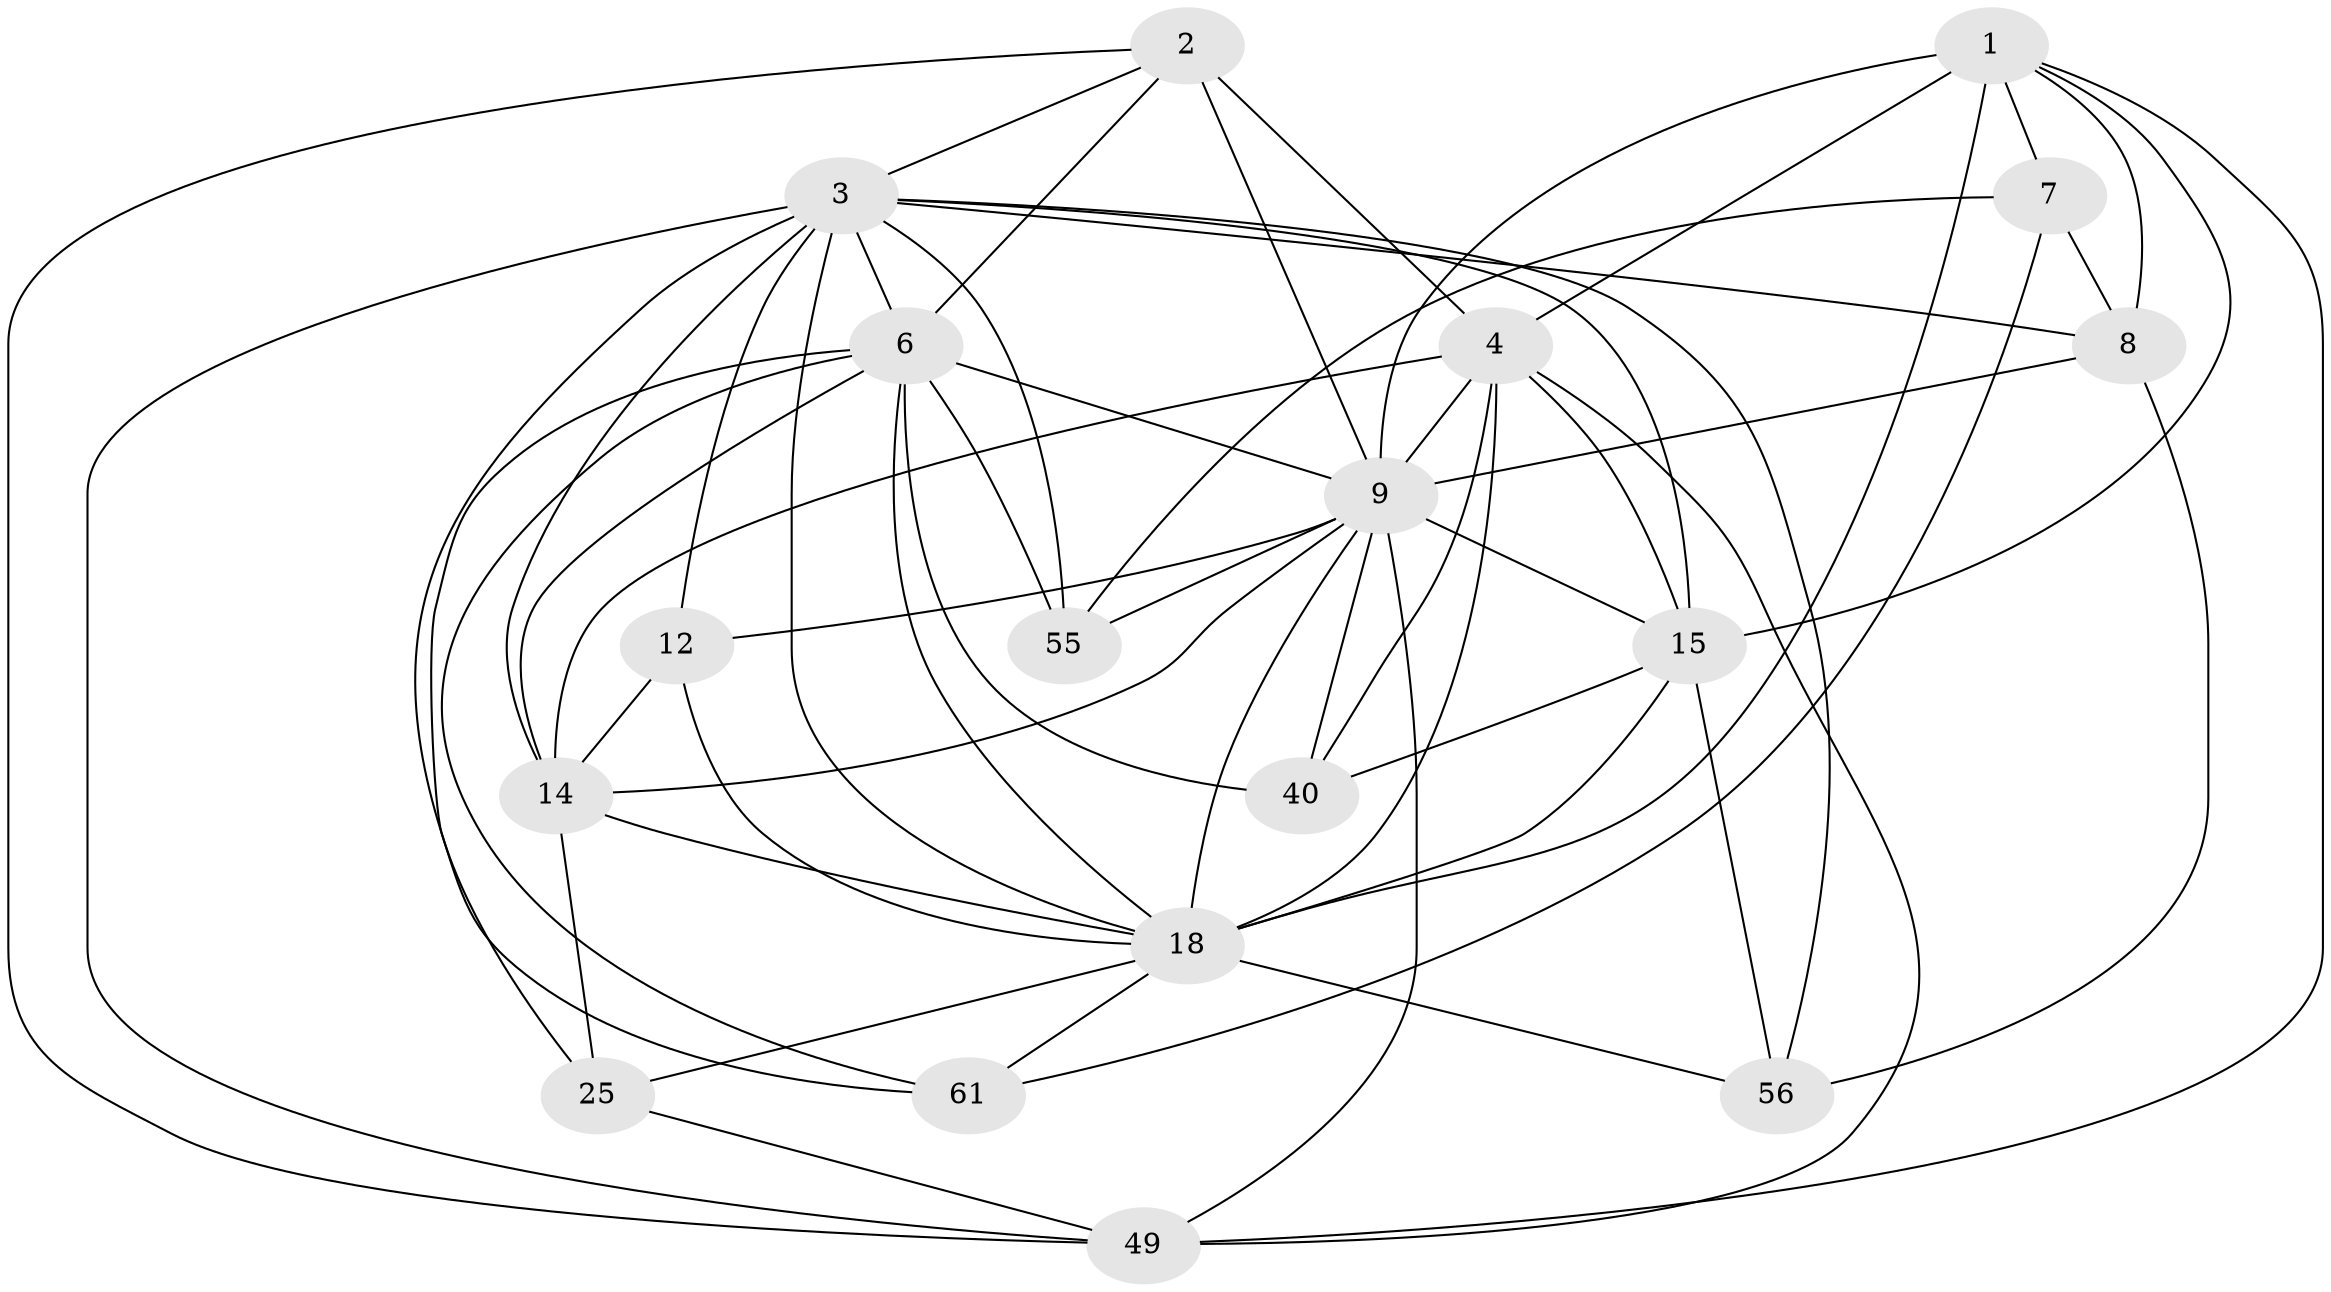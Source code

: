 // original degree distribution, {4: 1.0}
// Generated by graph-tools (version 1.1) at 2025/20/03/04/25 18:20:53]
// undirected, 18 vertices, 58 edges
graph export_dot {
graph [start="1"]
  node [color=gray90,style=filled];
  1 [super="+42+34+5"];
  2 [super="+29+27"];
  3 [super="+60+11+23+13"];
  4 [super="+41"];
  6 [super="+46+10"];
  7 [super="+45"];
  8 [super="+37"];
  9 [super="+62+16+22"];
  12;
  14 [super="+39+17+19"];
  15 [super="+30+24"];
  18 [super="+28+21+44+38"];
  25;
  40;
  49 [super="+57"];
  55;
  56;
  61;
  1 -- 8;
  1 -- 7 [weight=2];
  1 -- 49;
  1 -- 9 [weight=3];
  1 -- 15;
  1 -- 18;
  1 -- 4;
  2 -- 3;
  2 -- 6 [weight=2];
  2 -- 4 [weight=2];
  2 -- 9 [weight=4];
  2 -- 49;
  3 -- 12;
  3 -- 56;
  3 -- 15 [weight=2];
  3 -- 14 [weight=2];
  3 -- 18 [weight=3];
  3 -- 49;
  3 -- 6 [weight=2];
  3 -- 8;
  3 -- 55;
  3 -- 61;
  4 -- 40;
  4 -- 14;
  4 -- 15 [weight=2];
  4 -- 49;
  4 -- 18 [weight=3];
  4 -- 9;
  6 -- 18;
  6 -- 14 [weight=2];
  6 -- 55;
  6 -- 40;
  6 -- 25;
  6 -- 61;
  6 -- 9;
  7 -- 55;
  7 -- 61;
  7 -- 8 [weight=2];
  8 -- 56;
  8 -- 9;
  9 -- 40;
  9 -- 12;
  9 -- 14 [weight=2];
  9 -- 49;
  9 -- 15;
  9 -- 18 [weight=3];
  9 -- 55;
  12 -- 18;
  12 -- 14;
  14 -- 25;
  14 -- 18;
  15 -- 40;
  15 -- 56;
  15 -- 18 [weight=2];
  18 -- 56;
  18 -- 61;
  18 -- 25;
  25 -- 49;
}
